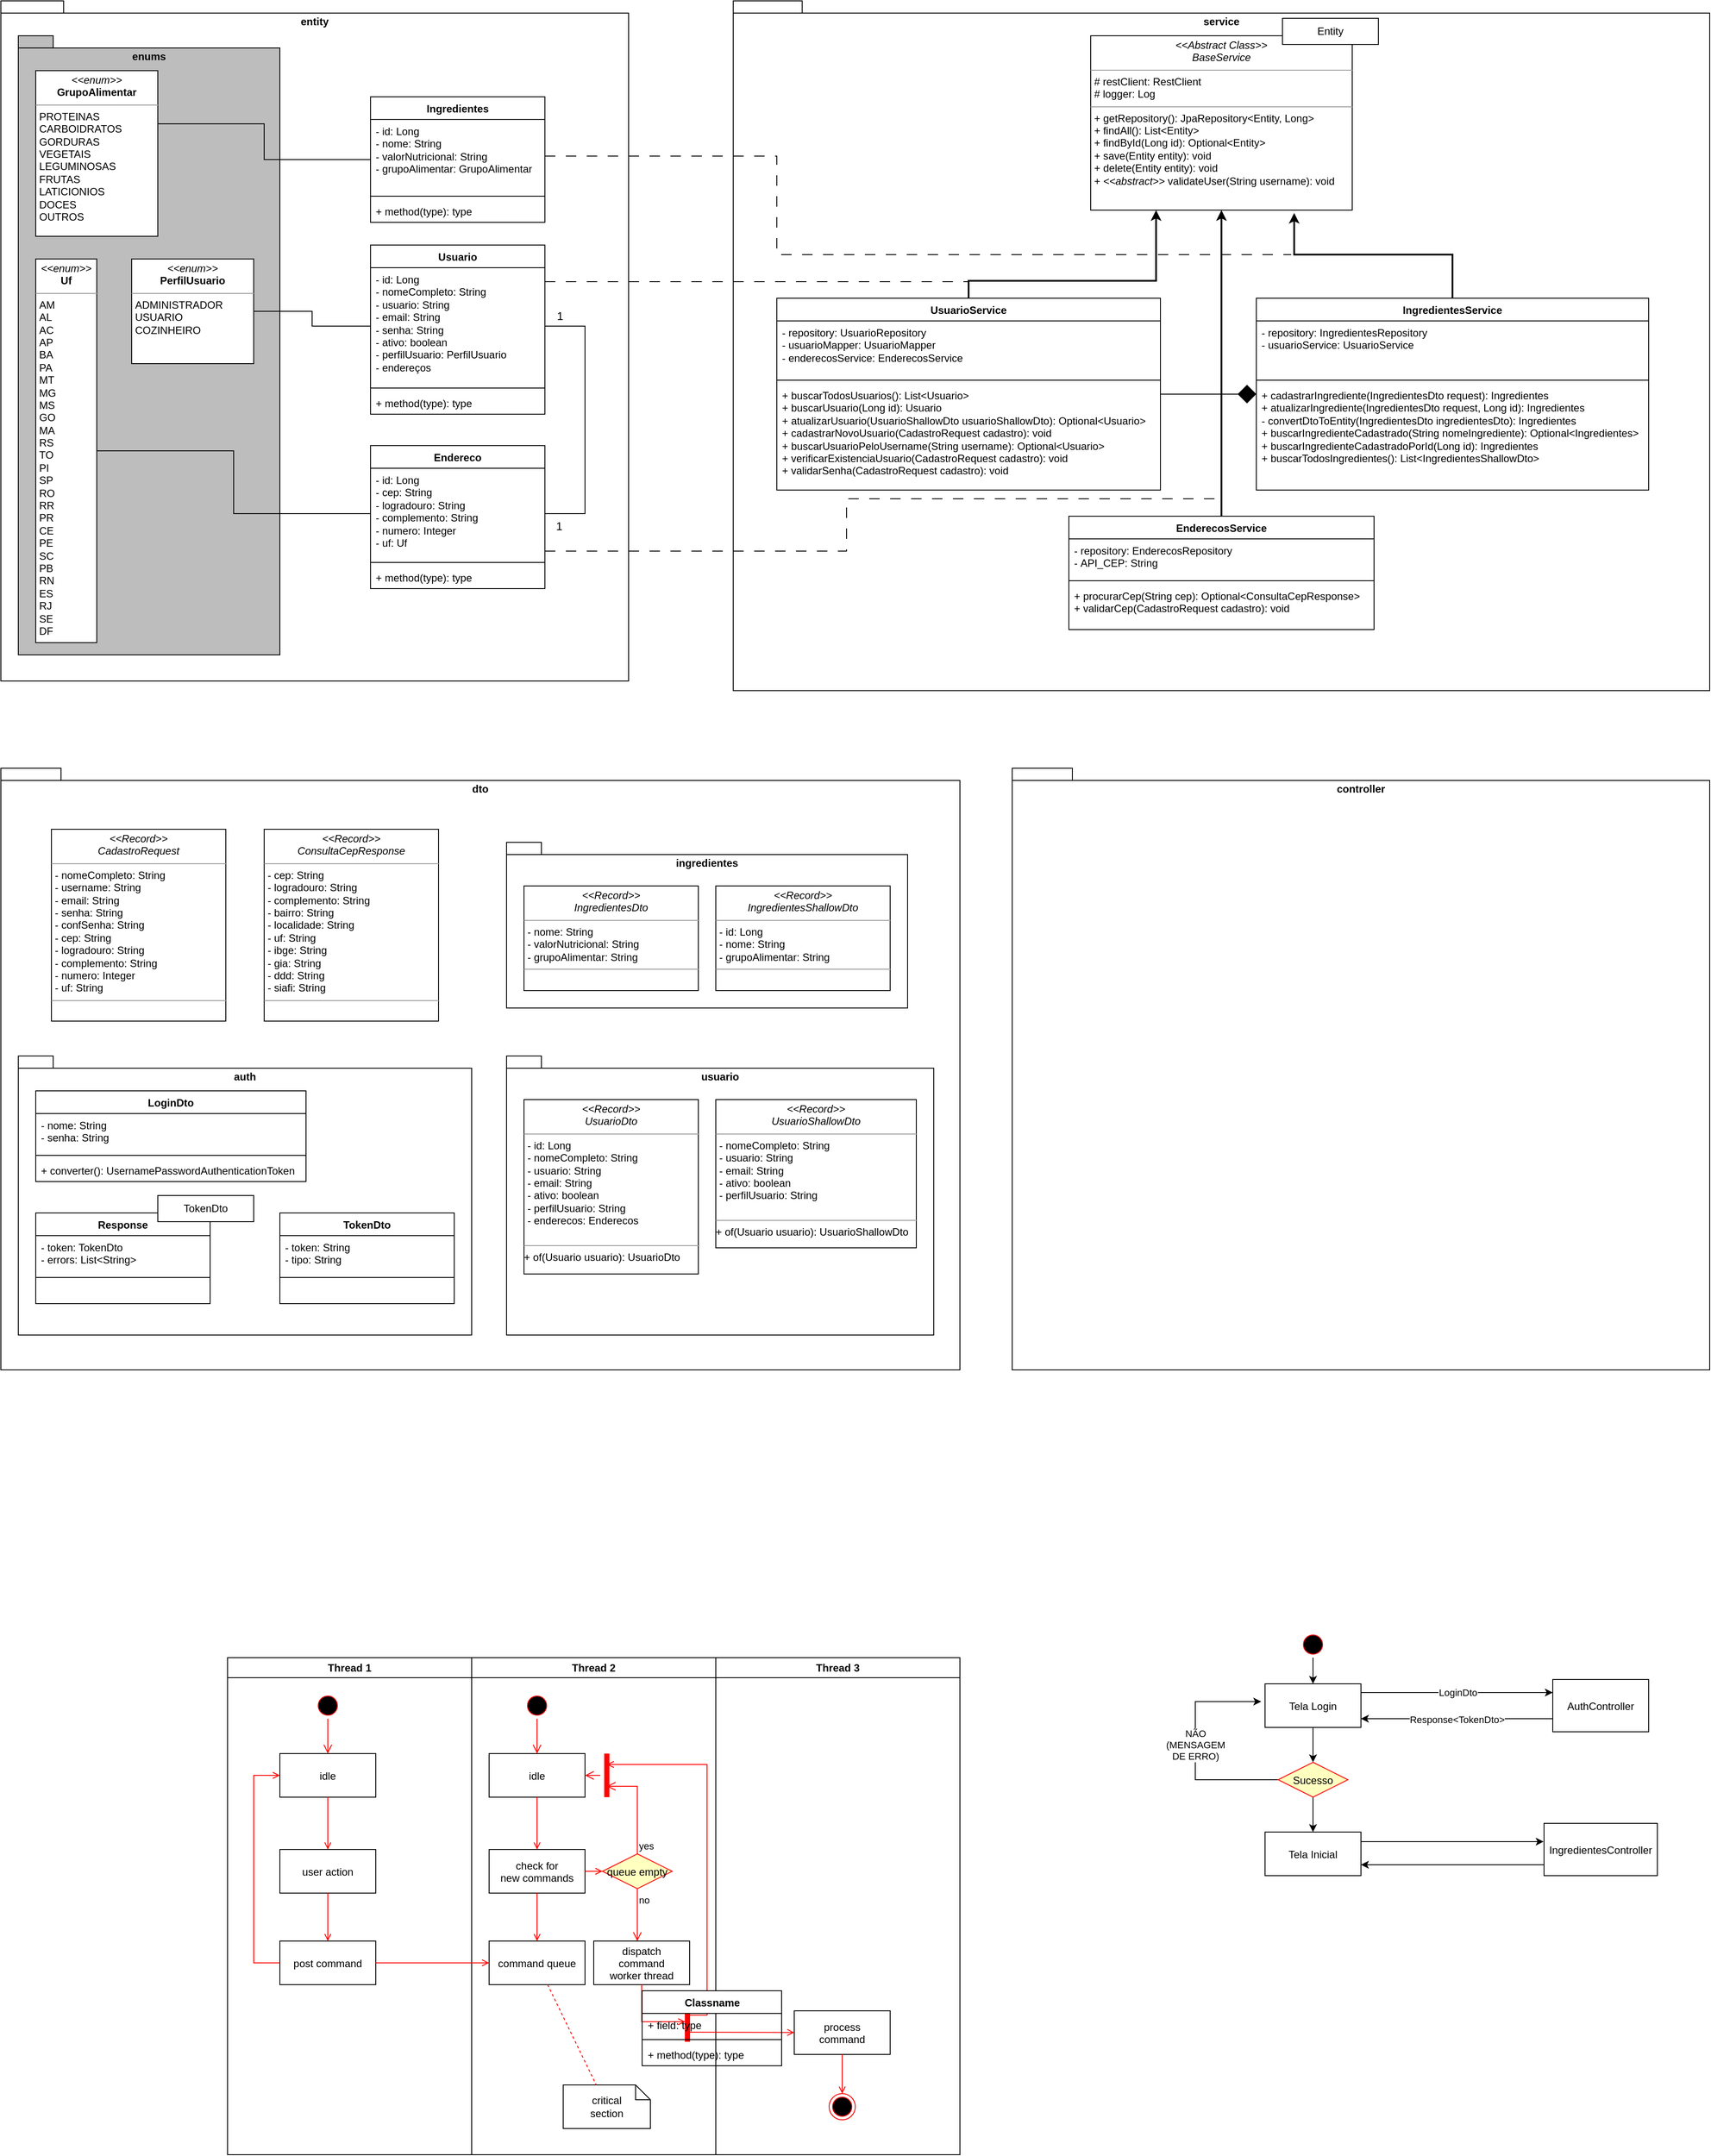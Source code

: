 <mxfile version="22.1.4" type="github">
  <diagram name="Page-1" id="e7e014a7-5840-1c2e-5031-d8a46d1fe8dd">
    <mxGraphModel dx="724" dy="368" grid="1" gridSize="10" guides="1" tooltips="1" connect="1" arrows="1" fold="1" page="1" pageScale="1" pageWidth="827" pageHeight="1169" background="none" math="0" shadow="0">
      <root>
        <mxCell id="0" />
        <mxCell id="1" parent="0" />
        <mxCell id="TmeQhPRX9ULFjZh1G77B-120" value="dto" style="shape=folder;fontStyle=1;spacingTop=10;tabWidth=40;tabHeight=14;tabPosition=left;align=center;whiteSpace=wrap;html=1;labelBackgroundColor=none;verticalAlign=top;fillColor=#FFFFFF;" parent="1" vertex="1">
          <mxGeometry x="50" y="1030" width="1100" height="690" as="geometry" />
        </mxCell>
        <mxCell id="dI9o_VCU6zCjMcfg1bPC-55" value="auth" style="shape=folder;fontStyle=1;spacingTop=10;tabWidth=40;tabHeight=14;tabPosition=left;align=center;whiteSpace=wrap;html=1;labelBackgroundColor=none;verticalAlign=top;fillColor=#FFFFFF;" vertex="1" parent="1">
          <mxGeometry x="70" y="1360" width="520" height="320" as="geometry" />
        </mxCell>
        <mxCell id="TmeQhPRX9ULFjZh1G77B-94" value="service" style="shape=folder;fontStyle=1;spacingTop=10;tabWidth=40;tabHeight=14;tabPosition=left;align=center;whiteSpace=wrap;html=1;labelBackgroundColor=none;verticalAlign=top;" parent="1" vertex="1">
          <mxGeometry x="890" y="150" width="1120" height="791" as="geometry" />
        </mxCell>
        <mxCell id="TmeQhPRX9ULFjZh1G77B-88" value="entity" style="shape=folder;fontStyle=1;spacingTop=10;tabWidth=40;tabHeight=14;tabPosition=left;align=center;whiteSpace=wrap;html=1;labelBackgroundColor=none;verticalAlign=top;fillColor=#FFFFFF;" parent="1" vertex="1">
          <mxGeometry x="50" y="150" width="720" height="780" as="geometry" />
        </mxCell>
        <mxCell id="TmeQhPRX9ULFjZh1G77B-86" value="enums" style="shape=folder;fontStyle=1;spacingTop=10;tabWidth=40;tabHeight=14;tabPosition=left;align=center;whiteSpace=wrap;html=1;labelBackgroundColor=none;verticalAlign=top;fillColor=#BDBDBD;" parent="1" vertex="1">
          <mxGeometry x="70" y="190" width="300" height="710" as="geometry" />
        </mxCell>
        <mxCell id="2" value="Thread 1" style="swimlane;whiteSpace=wrap" parent="1" vertex="1">
          <mxGeometry x="310" y="2050" width="280" height="570" as="geometry" />
        </mxCell>
        <mxCell id="5" value="" style="ellipse;shape=startState;fillColor=#000000;strokeColor=#ff0000;" parent="2" vertex="1">
          <mxGeometry x="100" y="40" width="30" height="30" as="geometry" />
        </mxCell>
        <mxCell id="6" value="" style="edgeStyle=elbowEdgeStyle;elbow=horizontal;verticalAlign=bottom;endArrow=open;endSize=8;strokeColor=#FF0000;endFill=1;rounded=0" parent="2" source="5" target="7" edge="1">
          <mxGeometry x="100" y="40" as="geometry">
            <mxPoint x="115" y="110" as="targetPoint" />
          </mxGeometry>
        </mxCell>
        <mxCell id="7" value="idle" style="" parent="2" vertex="1">
          <mxGeometry x="60" y="110" width="110" height="50" as="geometry" />
        </mxCell>
        <mxCell id="8" value="user action" style="" parent="2" vertex="1">
          <mxGeometry x="60" y="220" width="110" height="50" as="geometry" />
        </mxCell>
        <mxCell id="9" value="" style="endArrow=open;strokeColor=#FF0000;endFill=1;rounded=0" parent="2" source="7" target="8" edge="1">
          <mxGeometry relative="1" as="geometry" />
        </mxCell>
        <mxCell id="10" value="post command" style="" parent="2" vertex="1">
          <mxGeometry x="60" y="325" width="110" height="50" as="geometry" />
        </mxCell>
        <mxCell id="11" value="" style="endArrow=open;strokeColor=#FF0000;endFill=1;rounded=0" parent="2" source="8" target="10" edge="1">
          <mxGeometry relative="1" as="geometry" />
        </mxCell>
        <mxCell id="12" value="" style="edgeStyle=elbowEdgeStyle;elbow=horizontal;strokeColor=#FF0000;endArrow=open;endFill=1;rounded=0" parent="2" source="10" target="7" edge="1">
          <mxGeometry width="100" height="100" relative="1" as="geometry">
            <mxPoint x="160" y="290" as="sourcePoint" />
            <mxPoint x="260" y="190" as="targetPoint" />
            <Array as="points">
              <mxPoint x="30" y="250" />
            </Array>
          </mxGeometry>
        </mxCell>
        <mxCell id="3" value="Thread 2" style="swimlane;whiteSpace=wrap" parent="1" vertex="1">
          <mxGeometry x="590" y="2050" width="280" height="570" as="geometry" />
        </mxCell>
        <mxCell id="13" value="" style="ellipse;shape=startState;fillColor=#000000;strokeColor=#ff0000;" parent="3" vertex="1">
          <mxGeometry x="60" y="40" width="30" height="30" as="geometry" />
        </mxCell>
        <mxCell id="14" value="" style="edgeStyle=elbowEdgeStyle;elbow=horizontal;verticalAlign=bottom;endArrow=open;endSize=8;strokeColor=#FF0000;endFill=1;rounded=0" parent="3" source="13" target="15" edge="1">
          <mxGeometry x="40" y="20" as="geometry">
            <mxPoint x="55" y="90" as="targetPoint" />
          </mxGeometry>
        </mxCell>
        <mxCell id="15" value="idle" style="" parent="3" vertex="1">
          <mxGeometry x="20" y="110" width="110" height="50" as="geometry" />
        </mxCell>
        <mxCell id="16" value="check for &#xa;new commands" style="" parent="3" vertex="1">
          <mxGeometry x="20" y="220" width="110" height="50" as="geometry" />
        </mxCell>
        <mxCell id="17" value="" style="endArrow=open;strokeColor=#FF0000;endFill=1;rounded=0" parent="3" source="15" target="16" edge="1">
          <mxGeometry relative="1" as="geometry" />
        </mxCell>
        <mxCell id="18" value="command queue" style="" parent="3" vertex="1">
          <mxGeometry x="20" y="325" width="110" height="50" as="geometry" />
        </mxCell>
        <mxCell id="19" value="" style="endArrow=open;strokeColor=#FF0000;endFill=1;rounded=0" parent="3" source="16" target="18" edge="1">
          <mxGeometry relative="1" as="geometry" />
        </mxCell>
        <mxCell id="21" value="queue empty" style="rhombus;fillColor=#ffffc0;strokeColor=#ff0000;" parent="3" vertex="1">
          <mxGeometry x="150" y="225" width="80" height="40" as="geometry" />
        </mxCell>
        <mxCell id="22" value="yes" style="edgeStyle=elbowEdgeStyle;elbow=horizontal;align=left;verticalAlign=bottom;endArrow=open;endSize=8;strokeColor=#FF0000;exitX=0.5;exitY=0;endFill=1;rounded=0;entryX=0.75;entryY=0.5;entryPerimeter=0" parent="3" source="21" target="25" edge="1">
          <mxGeometry x="-1" relative="1" as="geometry">
            <mxPoint x="160" y="150" as="targetPoint" />
            <Array as="points">
              <mxPoint x="190" y="180" />
            </Array>
          </mxGeometry>
        </mxCell>
        <mxCell id="23" value="no" style="edgeStyle=elbowEdgeStyle;elbow=horizontal;align=left;verticalAlign=top;endArrow=open;endSize=8;strokeColor=#FF0000;endFill=1;rounded=0" parent="3" source="21" target="30" edge="1">
          <mxGeometry x="-1" relative="1" as="geometry">
            <mxPoint x="190" y="305" as="targetPoint" />
          </mxGeometry>
        </mxCell>
        <mxCell id="24" value="" style="endArrow=open;strokeColor=#FF0000;endFill=1;rounded=0" parent="3" source="16" target="21" edge="1">
          <mxGeometry relative="1" as="geometry" />
        </mxCell>
        <mxCell id="25" value="" style="shape=line;strokeWidth=6;strokeColor=#ff0000;rotation=90" parent="3" vertex="1">
          <mxGeometry x="130" y="127.5" width="50" height="15" as="geometry" />
        </mxCell>
        <mxCell id="26" value="" style="edgeStyle=elbowEdgeStyle;elbow=horizontal;verticalAlign=bottom;endArrow=open;endSize=8;strokeColor=#FF0000;endFill=1;rounded=0" parent="3" source="25" target="15" edge="1">
          <mxGeometry x="130" y="90" as="geometry">
            <mxPoint x="230" y="140" as="targetPoint" />
          </mxGeometry>
        </mxCell>
        <mxCell id="30" value="dispatch&#xa;command&#xa;worker thread" style="" parent="3" vertex="1">
          <mxGeometry x="140" y="325" width="110" height="50" as="geometry" />
        </mxCell>
        <mxCell id="31" value="critical&#xa;section" style="shape=note;whiteSpace=wrap;size=17" parent="3" vertex="1">
          <mxGeometry x="105" y="490" width="100" height="50" as="geometry" />
        </mxCell>
        <mxCell id="32" value="" style="endArrow=none;strokeColor=#FF0000;endFill=0;rounded=0;dashed=1" parent="3" source="18" target="31" edge="1">
          <mxGeometry relative="1" as="geometry" />
        </mxCell>
        <mxCell id="34" value="" style="whiteSpace=wrap;strokeColor=#FF0000;fillColor=#FF0000" parent="3" vertex="1">
          <mxGeometry x="245" y="395" width="5" height="45" as="geometry" />
        </mxCell>
        <mxCell id="41" value="" style="edgeStyle=elbowEdgeStyle;elbow=horizontal;entryX=0;entryY=0.5;strokeColor=#FF0000;endArrow=open;endFill=1;rounded=0" parent="3" source="30" target="34" edge="1">
          <mxGeometry width="100" height="100" relative="1" as="geometry">
            <mxPoint x="60" y="480" as="sourcePoint" />
            <mxPoint x="160" y="380" as="targetPoint" />
            <Array as="points">
              <mxPoint x="195" y="400" />
            </Array>
          </mxGeometry>
        </mxCell>
        <mxCell id="4" value="Thread 3" style="swimlane;whiteSpace=wrap" parent="1" vertex="1">
          <mxGeometry x="870" y="2050" width="280" height="570" as="geometry" />
        </mxCell>
        <mxCell id="33" value="process&#xa;command" style="" parent="4" vertex="1">
          <mxGeometry x="90" y="405" width="110" height="50" as="geometry" />
        </mxCell>
        <mxCell id="35" value="" style="edgeStyle=elbowEdgeStyle;elbow=horizontal;strokeColor=#FF0000;endArrow=open;endFill=1;rounded=0;entryX=0.25;entryY=0.5;entryPerimeter=0" parent="4" target="25" edge="1">
          <mxGeometry width="100" height="100" relative="1" as="geometry">
            <mxPoint x="-30" y="410" as="sourcePoint" />
            <mxPoint x="-120" y="120" as="targetPoint" />
            <Array as="points">
              <mxPoint x="-10" y="135" />
            </Array>
          </mxGeometry>
        </mxCell>
        <mxCell id="37" value="" style="edgeStyle=none;strokeColor=#FF0000;endArrow=open;endFill=1;rounded=0" parent="4" target="33" edge="1">
          <mxGeometry width="100" height="100" relative="1" as="geometry">
            <mxPoint x="-30" y="429.5" as="sourcePoint" />
            <mxPoint x="90" y="429.5" as="targetPoint" />
          </mxGeometry>
        </mxCell>
        <mxCell id="38" value="" style="ellipse;shape=endState;fillColor=#000000;strokeColor=#ff0000" parent="4" vertex="1">
          <mxGeometry x="130" y="500" width="30" height="30" as="geometry" />
        </mxCell>
        <mxCell id="39" value="" style="endArrow=open;strokeColor=#FF0000;endFill=1;rounded=0" parent="4" source="33" target="38" edge="1">
          <mxGeometry relative="1" as="geometry" />
        </mxCell>
        <mxCell id="20" value="" style="endArrow=open;strokeColor=#FF0000;endFill=1;rounded=0" parent="1" source="10" target="18" edge="1">
          <mxGeometry relative="1" as="geometry" />
        </mxCell>
        <mxCell id="Ww6VNt_8pFpvYCyrklKL-41" value="Classname" style="swimlane;fontStyle=1;align=center;verticalAlign=top;childLayout=stackLayout;horizontal=1;startSize=26;horizontalStack=0;resizeParent=1;resizeParentMax=0;resizeLast=0;collapsible=1;marginBottom=0;whiteSpace=wrap;html=1;" parent="1" vertex="1">
          <mxGeometry x="785.5" y="2432" width="160" height="86" as="geometry" />
        </mxCell>
        <mxCell id="Ww6VNt_8pFpvYCyrklKL-42" value="+ field: type" style="text;strokeColor=none;fillColor=none;align=left;verticalAlign=top;spacingLeft=4;spacingRight=4;overflow=hidden;rotatable=0;points=[[0,0.5],[1,0.5]];portConstraint=eastwest;whiteSpace=wrap;html=1;" parent="Ww6VNt_8pFpvYCyrklKL-41" vertex="1">
          <mxGeometry y="26" width="160" height="26" as="geometry" />
        </mxCell>
        <mxCell id="Ww6VNt_8pFpvYCyrklKL-43" value="" style="line;strokeWidth=1;fillColor=none;align=left;verticalAlign=middle;spacingTop=-1;spacingLeft=3;spacingRight=3;rotatable=0;labelPosition=right;points=[];portConstraint=eastwest;strokeColor=inherit;" parent="Ww6VNt_8pFpvYCyrklKL-41" vertex="1">
          <mxGeometry y="52" width="160" height="8" as="geometry" />
        </mxCell>
        <mxCell id="Ww6VNt_8pFpvYCyrklKL-44" value="+ method(type): type" style="text;strokeColor=none;fillColor=none;align=left;verticalAlign=top;spacingLeft=4;spacingRight=4;overflow=hidden;rotatable=0;points=[[0,0.5],[1,0.5]];portConstraint=eastwest;whiteSpace=wrap;html=1;" parent="Ww6VNt_8pFpvYCyrklKL-41" vertex="1">
          <mxGeometry y="60" width="160" height="26" as="geometry" />
        </mxCell>
        <mxCell id="Ww6VNt_8pFpvYCyrklKL-45" value="Usuario" style="swimlane;fontStyle=1;align=center;verticalAlign=top;childLayout=stackLayout;horizontal=1;startSize=26;horizontalStack=0;resizeParent=1;resizeParentMax=0;resizeLast=0;collapsible=1;marginBottom=0;whiteSpace=wrap;html=1;" parent="1" vertex="1">
          <mxGeometry x="474" y="430" width="200" height="194" as="geometry">
            <mxRectangle x="80" y="890" width="90" height="30" as="alternateBounds" />
          </mxGeometry>
        </mxCell>
        <mxCell id="Ww6VNt_8pFpvYCyrklKL-46" value="- id: Long&lt;br&gt;- nomeCompleto: String&lt;br&gt;- usuario: String&lt;br&gt;- email: String&lt;br&gt;- senha: String&lt;br&gt;- ativo: boolean&lt;br&gt;- perfilUsuario:&amp;nbsp;PerfilUsuario&lt;br&gt;- endereços" style="text;strokeColor=none;fillColor=none;align=left;verticalAlign=top;spacingLeft=4;spacingRight=4;overflow=hidden;rotatable=0;points=[[0,0.5],[1,0.5]];portConstraint=eastwest;whiteSpace=wrap;html=1;" parent="Ww6VNt_8pFpvYCyrklKL-45" vertex="1">
          <mxGeometry y="26" width="200" height="134" as="geometry" />
        </mxCell>
        <mxCell id="Ww6VNt_8pFpvYCyrklKL-47" value="" style="line;strokeWidth=1;fillColor=none;align=left;verticalAlign=middle;spacingTop=-1;spacingLeft=3;spacingRight=3;rotatable=0;labelPosition=right;points=[];portConstraint=eastwest;strokeColor=inherit;" parent="Ww6VNt_8pFpvYCyrklKL-45" vertex="1">
          <mxGeometry y="160" width="200" height="8" as="geometry" />
        </mxCell>
        <mxCell id="Ww6VNt_8pFpvYCyrklKL-48" value="+ method(type): type" style="text;strokeColor=none;fillColor=none;align=left;verticalAlign=top;spacingLeft=4;spacingRight=4;overflow=hidden;rotatable=0;points=[[0,0.5],[1,0.5]];portConstraint=eastwest;whiteSpace=wrap;html=1;" parent="Ww6VNt_8pFpvYCyrklKL-45" vertex="1">
          <mxGeometry y="168" width="200" height="26" as="geometry" />
        </mxCell>
        <mxCell id="TmeQhPRX9ULFjZh1G77B-68" style="edgeStyle=orthogonalEdgeStyle;rounded=0;orthogonalLoop=1;jettySize=auto;html=1;strokeColor=none;" parent="1" source="Ww6VNt_8pFpvYCyrklKL-46" target="TmeQhPRX9ULFjZh1G77B-55" edge="1">
          <mxGeometry relative="1" as="geometry" />
        </mxCell>
        <mxCell id="TmeQhPRX9ULFjZh1G77B-106" style="edgeStyle=orthogonalEdgeStyle;rounded=0;orthogonalLoop=1;jettySize=auto;html=1;endArrow=none;endFill=0;" parent="1" source="TmeQhPRX9ULFjZh1G77B-71" target="TmeQhPRX9ULFjZh1G77B-76" edge="1">
          <mxGeometry relative="1" as="geometry">
            <Array as="points">
              <mxPoint x="352" y="332" />
              <mxPoint x="352" y="291" />
            </Array>
          </mxGeometry>
        </mxCell>
        <mxCell id="TmeQhPRX9ULFjZh1G77B-71" value="Ingredientes" style="swimlane;fontStyle=1;align=center;verticalAlign=top;childLayout=stackLayout;horizontal=1;startSize=26;horizontalStack=0;resizeParent=1;resizeParentMax=0;resizeLast=0;collapsible=1;marginBottom=0;whiteSpace=wrap;html=1;" parent="1" vertex="1">
          <mxGeometry x="474" y="260" width="200" height="144" as="geometry">
            <mxRectangle x="80" y="890" width="90" height="30" as="alternateBounds" />
          </mxGeometry>
        </mxCell>
        <mxCell id="TmeQhPRX9ULFjZh1G77B-118" style="edgeStyle=orthogonalEdgeStyle;rounded=0;orthogonalLoop=1;jettySize=auto;html=1;exitX=1;exitY=0.5;exitDx=0;exitDy=0;endArrow=none;endFill=0;dashed=1;dashPattern=12 12;" parent="TmeQhPRX9ULFjZh1G77B-71" source="TmeQhPRX9ULFjZh1G77B-72" edge="1">
          <mxGeometry relative="1" as="geometry">
            <mxPoint x="1056" y="181" as="targetPoint" />
            <Array as="points">
              <mxPoint x="466" y="68" />
              <mxPoint x="466" y="181" />
            </Array>
          </mxGeometry>
        </mxCell>
        <mxCell id="TmeQhPRX9ULFjZh1G77B-72" value="- id: Long&lt;br&gt;- nome: String&lt;br&gt;- valorNutricional: String&lt;br&gt;- grupoAlimentar: GrupoAlimentar" style="text;strokeColor=none;fillColor=none;align=left;verticalAlign=top;spacingLeft=4;spacingRight=4;overflow=hidden;rotatable=0;points=[[0,0.5],[1,0.5]];portConstraint=eastwest;whiteSpace=wrap;html=1;" parent="TmeQhPRX9ULFjZh1G77B-71" vertex="1">
          <mxGeometry y="26" width="200" height="84" as="geometry" />
        </mxCell>
        <mxCell id="TmeQhPRX9ULFjZh1G77B-73" value="" style="line;strokeWidth=1;fillColor=none;align=left;verticalAlign=middle;spacingTop=-1;spacingLeft=3;spacingRight=3;rotatable=0;labelPosition=right;points=[];portConstraint=eastwest;strokeColor=inherit;" parent="TmeQhPRX9ULFjZh1G77B-71" vertex="1">
          <mxGeometry y="110" width="200" height="8" as="geometry" />
        </mxCell>
        <mxCell id="TmeQhPRX9ULFjZh1G77B-74" value="+ method(type): type" style="text;strokeColor=none;fillColor=none;align=left;verticalAlign=top;spacingLeft=4;spacingRight=4;overflow=hidden;rotatable=0;points=[[0,0.5],[1,0.5]];portConstraint=eastwest;whiteSpace=wrap;html=1;" parent="TmeQhPRX9ULFjZh1G77B-71" vertex="1">
          <mxGeometry y="118" width="200" height="26" as="geometry" />
        </mxCell>
        <mxCell id="TmeQhPRX9ULFjZh1G77B-76" value="&lt;p style=&quot;margin:0px;margin-top:4px;text-align:center;&quot;&gt;&lt;i&gt;&amp;lt;&amp;lt;enum&amp;gt;&amp;gt;&lt;/i&gt;&lt;br&gt;&lt;b&gt;GrupoAlimentar&lt;/b&gt;&lt;/p&gt;&lt;hr size=&quot;1&quot;&gt;&lt;p style=&quot;margin:0px;margin-left:4px;&quot;&gt;PROTEINAS&lt;/p&gt;&lt;p style=&quot;margin:0px;margin-left:4px;&quot;&gt;CARBOIDRATOS&lt;/p&gt;&lt;p style=&quot;margin:0px;margin-left:4px;&quot;&gt;GORDURAS&lt;/p&gt;&lt;p style=&quot;margin:0px;margin-left:4px;&quot;&gt;VEGETAIS&lt;/p&gt;&lt;p style=&quot;margin:0px;margin-left:4px;&quot;&gt;LEGUMINOSAS&lt;/p&gt;&lt;p style=&quot;margin:0px;margin-left:4px;&quot;&gt;FRUTAS&lt;/p&gt;&lt;p style=&quot;margin:0px;margin-left:4px;&quot;&gt;LATICIONIOS&lt;/p&gt;&lt;p style=&quot;margin:0px;margin-left:4px;&quot;&gt;DOCES&lt;/p&gt;&lt;p style=&quot;margin:0px;margin-left:4px;&quot;&gt;OUTROS&lt;/p&gt;" style="verticalAlign=top;align=left;overflow=fill;fontSize=12;fontFamily=Helvetica;html=1;whiteSpace=wrap;container=0;noLabel=0;portConstraintRotation=0;" parent="1" vertex="1">
          <mxGeometry x="90" y="230" width="140" height="190" as="geometry">
            <mxRectangle x="360" y="870" width="150" height="130" as="alternateBounds" />
          </mxGeometry>
        </mxCell>
        <mxCell id="TmeQhPRX9ULFjZh1G77B-77" value="Endereco" style="swimlane;fontStyle=1;align=center;verticalAlign=top;childLayout=stackLayout;horizontal=1;startSize=26;horizontalStack=0;resizeParent=1;resizeParentMax=0;resizeLast=0;collapsible=1;marginBottom=0;whiteSpace=wrap;html=1;" parent="1" vertex="1">
          <mxGeometry x="474" y="660" width="200" height="164" as="geometry">
            <mxRectangle x="80" y="890" width="90" height="30" as="alternateBounds" />
          </mxGeometry>
        </mxCell>
        <mxCell id="TmeQhPRX9ULFjZh1G77B-119" style="edgeStyle=orthogonalEdgeStyle;rounded=0;orthogonalLoop=1;jettySize=auto;html=1;endArrow=none;endFill=0;dashed=1;dashPattern=12 12;" parent="TmeQhPRX9ULFjZh1G77B-77" source="TmeQhPRX9ULFjZh1G77B-78" edge="1">
          <mxGeometry relative="1" as="geometry">
            <mxPoint x="976" y="41" as="targetPoint" />
            <Array as="points">
              <mxPoint x="546" y="121" />
              <mxPoint x="546" y="61" />
              <mxPoint x="976" y="61" />
            </Array>
          </mxGeometry>
        </mxCell>
        <mxCell id="TmeQhPRX9ULFjZh1G77B-78" value="- id: Long&lt;br&gt;- cep: String&lt;br&gt;- logradouro: String&lt;br&gt;- complemento: String&lt;br&gt;- numero: Integer&lt;br&gt;- uf: Uf" style="text;strokeColor=none;fillColor=none;align=left;verticalAlign=top;spacingLeft=4;spacingRight=4;overflow=hidden;rotatable=0;points=[[0,0.5],[1,0.5]];portConstraint=eastwest;whiteSpace=wrap;html=1;" parent="TmeQhPRX9ULFjZh1G77B-77" vertex="1">
          <mxGeometry y="26" width="200" height="104" as="geometry" />
        </mxCell>
        <mxCell id="TmeQhPRX9ULFjZh1G77B-79" value="" style="line;strokeWidth=1;fillColor=none;align=left;verticalAlign=middle;spacingTop=-1;spacingLeft=3;spacingRight=3;rotatable=0;labelPosition=right;points=[];portConstraint=eastwest;strokeColor=inherit;" parent="TmeQhPRX9ULFjZh1G77B-77" vertex="1">
          <mxGeometry y="130" width="200" height="8" as="geometry" />
        </mxCell>
        <mxCell id="TmeQhPRX9ULFjZh1G77B-80" value="+ method(type): type" style="text;strokeColor=none;fillColor=none;align=left;verticalAlign=top;spacingLeft=4;spacingRight=4;overflow=hidden;rotatable=0;points=[[0,0.5],[1,0.5]];portConstraint=eastwest;whiteSpace=wrap;html=1;" parent="TmeQhPRX9ULFjZh1G77B-77" vertex="1">
          <mxGeometry y="138" width="200" height="26" as="geometry" />
        </mxCell>
        <mxCell id="TmeQhPRX9ULFjZh1G77B-85" value="&lt;p style=&quot;margin:0px;margin-top:4px;text-align:center;&quot;&gt;&lt;i&gt;&amp;lt;&amp;lt;enum&amp;gt;&amp;gt;&lt;/i&gt;&lt;br&gt;&lt;b&gt;Uf&lt;/b&gt;&lt;/p&gt;&lt;hr size=&quot;1&quot;&gt;&lt;p style=&quot;margin:0px;margin-left:4px;&quot;&gt;AM&lt;/p&gt;&lt;p style=&quot;margin:0px;margin-left:4px;&quot;&gt;AL&lt;/p&gt;&lt;p style=&quot;margin:0px;margin-left:4px;&quot;&gt;AC&lt;/p&gt;&lt;p style=&quot;margin:0px;margin-left:4px;&quot;&gt;AP&lt;/p&gt;&lt;p style=&quot;margin:0px;margin-left:4px;&quot;&gt;BA&lt;/p&gt;&lt;p style=&quot;margin:0px;margin-left:4px;&quot;&gt;PA&lt;/p&gt;&lt;p style=&quot;margin:0px;margin-left:4px;&quot;&gt;MT&lt;/p&gt;&lt;p style=&quot;margin:0px;margin-left:4px;&quot;&gt;MG&lt;/p&gt;&lt;p style=&quot;margin:0px;margin-left:4px;&quot;&gt;MS&lt;/p&gt;&lt;p style=&quot;margin:0px;margin-left:4px;&quot;&gt;GO&lt;/p&gt;&lt;p style=&quot;margin:0px;margin-left:4px;&quot;&gt;MA&lt;/p&gt;&lt;p style=&quot;margin:0px;margin-left:4px;&quot;&gt;RS&lt;/p&gt;&lt;p style=&quot;margin:0px;margin-left:4px;&quot;&gt;TO&lt;/p&gt;&lt;p style=&quot;margin:0px;margin-left:4px;&quot;&gt;PI&lt;/p&gt;&lt;p style=&quot;margin:0px;margin-left:4px;&quot;&gt;SP&lt;/p&gt;&lt;p style=&quot;margin:0px;margin-left:4px;&quot;&gt;RO&lt;/p&gt;&lt;p style=&quot;margin:0px;margin-left:4px;&quot;&gt;RR&lt;/p&gt;&lt;p style=&quot;margin:0px;margin-left:4px;&quot;&gt;PR&lt;/p&gt;&lt;p style=&quot;margin:0px;margin-left:4px;&quot;&gt;CE&lt;/p&gt;&lt;p style=&quot;margin:0px;margin-left:4px;&quot;&gt;PE&lt;/p&gt;&lt;p style=&quot;margin:0px;margin-left:4px;&quot;&gt;SC&lt;/p&gt;&lt;p style=&quot;margin:0px;margin-left:4px;&quot;&gt;PB&lt;/p&gt;&lt;p style=&quot;margin:0px;margin-left:4px;&quot;&gt;RN&lt;/p&gt;&lt;p style=&quot;margin:0px;margin-left:4px;&quot;&gt;ES&lt;/p&gt;&lt;p style=&quot;margin:0px;margin-left:4px;&quot;&gt;RJ&lt;/p&gt;&lt;p style=&quot;margin:0px;margin-left:4px;&quot;&gt;SE&lt;/p&gt;&lt;p style=&quot;margin:0px;margin-left:4px;&quot;&gt;DF&lt;/p&gt;" style="verticalAlign=top;align=left;overflow=fill;fontSize=12;fontFamily=Helvetica;html=1;whiteSpace=wrap;container=0;noLabel=0;portConstraintRotation=0;" parent="1" vertex="1">
          <mxGeometry x="90" y="446" width="70" height="440" as="geometry">
            <mxRectangle x="360" y="870" width="150" height="130" as="alternateBounds" />
          </mxGeometry>
        </mxCell>
        <mxCell id="TmeQhPRX9ULFjZh1G77B-55" value="&lt;p style=&quot;margin:0px;margin-top:4px;text-align:center;&quot;&gt;&lt;i&gt;&amp;lt;&amp;lt;enum&amp;gt;&amp;gt;&lt;/i&gt;&lt;br&gt;&lt;b&gt;PerfilUsuario&lt;/b&gt;&lt;/p&gt;&lt;hr size=&quot;1&quot;&gt;&lt;p style=&quot;margin:0px;margin-left:4px;&quot;&gt;ADMINISTRADOR&lt;/p&gt;&lt;p style=&quot;margin:0px;margin-left:4px;&quot;&gt;USUARIO&lt;/p&gt;&lt;p style=&quot;margin:0px;margin-left:4px;&quot;&gt;COZINHEIRO&lt;/p&gt;&lt;p style=&quot;margin:0px;margin-left:4px;&quot;&gt;&lt;br&gt;&lt;/p&gt;&lt;p style=&quot;margin:0px;margin-left:4px;&quot;&gt;&lt;br&gt;&lt;/p&gt;" style="verticalAlign=top;align=left;overflow=fill;fontSize=12;fontFamily=Helvetica;html=1;whiteSpace=wrap;container=0;noLabel=0;portConstraintRotation=0;" parent="1" vertex="1">
          <mxGeometry x="200" y="446" width="140" height="120" as="geometry">
            <mxRectangle x="360" y="870" width="150" height="130" as="alternateBounds" />
          </mxGeometry>
        </mxCell>
        <mxCell id="TmeQhPRX9ULFjZh1G77B-91" style="edgeStyle=orthogonalEdgeStyle;rounded=0;orthogonalLoop=1;jettySize=auto;html=1;entryX=1;entryY=0.5;entryDx=0;entryDy=0;endArrow=none;endFill=0;" parent="1" source="Ww6VNt_8pFpvYCyrklKL-46" target="TmeQhPRX9ULFjZh1G77B-78" edge="1">
          <mxGeometry relative="1" as="geometry">
            <Array as="points">
              <mxPoint x="720" y="523" />
              <mxPoint x="720" y="738" />
            </Array>
          </mxGeometry>
        </mxCell>
        <mxCell id="TmeQhPRX9ULFjZh1G77B-92" value="1" style="edgeLabel;html=1;align=center;verticalAlign=middle;resizable=0;points=[];fontSize=13;" parent="TmeQhPRX9ULFjZh1G77B-91" vertex="1" connectable="0">
          <mxGeometry x="-0.809" y="-1" relative="1" as="geometry">
            <mxPoint x="-13" y="-13" as="offset" />
          </mxGeometry>
        </mxCell>
        <mxCell id="TmeQhPRX9ULFjZh1G77B-93" value="1" style="edgeLabel;html=1;align=center;verticalAlign=middle;resizable=0;points=[];fontSize=13;" parent="TmeQhPRX9ULFjZh1G77B-91" vertex="1" connectable="0">
          <mxGeometry x="0.612" relative="1" as="geometry">
            <mxPoint x="-30" y="27" as="offset" />
          </mxGeometry>
        </mxCell>
        <mxCell id="TmeQhPRX9ULFjZh1G77B-100" style="edgeStyle=orthogonalEdgeStyle;rounded=0;orthogonalLoop=1;jettySize=auto;html=1;entryX=0.25;entryY=1;entryDx=0;entryDy=0;strokeWidth=2;strokeColor=default;" parent="1" source="TmeQhPRX9ULFjZh1G77B-95" target="TmeQhPRX9ULFjZh1G77B-99" edge="1">
          <mxGeometry relative="1" as="geometry">
            <Array as="points">
              <mxPoint x="1160" y="471" />
              <mxPoint x="1375" y="471" />
            </Array>
          </mxGeometry>
        </mxCell>
        <mxCell id="TmeQhPRX9ULFjZh1G77B-95" value="UsuarioService" style="swimlane;fontStyle=1;align=center;verticalAlign=top;childLayout=stackLayout;horizontal=1;startSize=26;horizontalStack=0;resizeParent=1;resizeParentMax=0;resizeLast=0;collapsible=1;marginBottom=0;whiteSpace=wrap;html=1;" parent="1" vertex="1">
          <mxGeometry x="940" y="491" width="440" height="220" as="geometry" />
        </mxCell>
        <mxCell id="TmeQhPRX9ULFjZh1G77B-96" value="- repository:&amp;nbsp;UsuarioRepository&lt;br&gt;-&amp;nbsp;usuarioMapper: UsuarioMapper&lt;br&gt;-&amp;nbsp;enderecosService: EnderecosService" style="text;strokeColor=none;fillColor=none;align=left;verticalAlign=top;spacingLeft=4;spacingRight=4;overflow=hidden;rotatable=0;points=[[0,0.5],[1,0.5]];portConstraint=eastwest;whiteSpace=wrap;html=1;" parent="TmeQhPRX9ULFjZh1G77B-95" vertex="1">
          <mxGeometry y="26" width="440" height="64" as="geometry" />
        </mxCell>
        <mxCell id="TmeQhPRX9ULFjZh1G77B-97" value="" style="line;strokeWidth=1;fillColor=none;align=left;verticalAlign=middle;spacingTop=-1;spacingLeft=3;spacingRight=3;rotatable=0;labelPosition=right;points=[];portConstraint=eastwest;strokeColor=inherit;" parent="TmeQhPRX9ULFjZh1G77B-95" vertex="1">
          <mxGeometry y="90" width="440" height="8" as="geometry" />
        </mxCell>
        <mxCell id="TmeQhPRX9ULFjZh1G77B-98" value="+&amp;nbsp;buscarTodosUsuarios(): List&amp;lt;Usuario&amp;gt;&lt;br&gt;+&amp;nbsp;buscarUsuario(Long id): Usuario&lt;br&gt;+&amp;nbsp;atualizarUsuario(UsuarioShallowDto usuarioShallowDto): Optional&amp;lt;Usuario&amp;gt;&lt;br&gt;+&amp;nbsp;cadastrarNovoUsuario(CadastroRequest cadastro): void&lt;br&gt;+&amp;nbsp;buscarUsuarioPeloUsername(String username): Optional&amp;lt;Usuario&amp;gt;&lt;br&gt;+&amp;nbsp;verificarExistenciaUsuario(CadastroRequest cadastro): void&lt;br&gt;+&amp;nbsp;validarSenha(CadastroRequest cadastro): void&lt;br&gt;" style="text;strokeColor=none;fillColor=none;align=left;verticalAlign=top;spacingLeft=4;spacingRight=4;overflow=hidden;rotatable=0;points=[[0,0.5],[1,0.5]];portConstraint=eastwest;whiteSpace=wrap;html=1;" parent="TmeQhPRX9ULFjZh1G77B-95" vertex="1">
          <mxGeometry y="98" width="440" height="122" as="geometry" />
        </mxCell>
        <mxCell id="TmeQhPRX9ULFjZh1G77B-99" value="&lt;p style=&quot;margin:0px;margin-top:4px;text-align:center;&quot;&gt;&lt;i&gt;&amp;lt;&amp;lt;Abstract Class&amp;gt;&amp;gt;&lt;/i&gt;&lt;br&gt;&lt;i&gt;BaseService&lt;/i&gt;&lt;/p&gt;&lt;hr size=&quot;1&quot;&gt;&lt;p style=&quot;margin:0px;margin-left:4px;&quot;&gt;# restClient: RestClient&lt;br&gt;# logger: Log&lt;/p&gt;&lt;hr size=&quot;1&quot;&gt;&lt;p style=&quot;margin:0px;margin-left:4px;&quot;&gt;+&amp;nbsp;getRepository()&lt;span style=&quot;background-color: initial;&quot;&gt;:&amp;nbsp;&lt;/span&gt;JpaRepository&amp;lt;Entity, Long&amp;gt;&lt;/p&gt;&lt;p style=&quot;margin:0px;margin-left:4px;&quot;&gt;+ findAll(): List&amp;lt;Entity&amp;gt;&lt;/p&gt;&lt;p style=&quot;margin:0px;margin-left:4px;&quot;&gt;+&amp;nbsp;findById(Long id):&amp;nbsp;Optional&amp;lt;Entity&amp;gt;&lt;/p&gt;&lt;p style=&quot;margin:0px;margin-left:4px;&quot;&gt;+&amp;nbsp;save(Entity entity): void&lt;/p&gt;&lt;p style=&quot;margin:0px;margin-left:4px;&quot;&gt;+&amp;nbsp;delete(Entity entity): void&lt;/p&gt;&lt;p style=&quot;margin:0px;margin-left:4px;&quot;&gt;+ &lt;i&gt;&amp;lt;&amp;lt;abstract&amp;gt;&amp;gt;&lt;/i&gt; validateUser(String username): void&lt;/p&gt;" style="verticalAlign=top;align=left;overflow=fill;fontSize=12;fontFamily=Helvetica;html=1;whiteSpace=wrap;" parent="1" vertex="1">
          <mxGeometry x="1300" y="190" width="300" height="200" as="geometry" />
        </mxCell>
        <mxCell id="TmeQhPRX9ULFjZh1G77B-101" value="IngredientesService" style="swimlane;fontStyle=1;align=center;verticalAlign=top;childLayout=stackLayout;horizontal=1;startSize=26;horizontalStack=0;resizeParent=1;resizeParentMax=0;resizeLast=0;collapsible=1;marginBottom=0;whiteSpace=wrap;html=1;" parent="1" vertex="1">
          <mxGeometry x="1490" y="491" width="450" height="220" as="geometry" />
        </mxCell>
        <mxCell id="TmeQhPRX9ULFjZh1G77B-102" value="- repository:&amp;nbsp;IngredientesRepository&lt;br&gt;-&amp;nbsp;usuarioService: UsuarioService" style="text;strokeColor=none;fillColor=none;align=left;verticalAlign=top;spacingLeft=4;spacingRight=4;overflow=hidden;rotatable=0;points=[[0,0.5],[1,0.5]];portConstraint=eastwest;whiteSpace=wrap;html=1;" parent="TmeQhPRX9ULFjZh1G77B-101" vertex="1">
          <mxGeometry y="26" width="450" height="64" as="geometry" />
        </mxCell>
        <mxCell id="TmeQhPRX9ULFjZh1G77B-103" value="" style="line;strokeWidth=1;fillColor=none;align=left;verticalAlign=middle;spacingTop=-1;spacingLeft=3;spacingRight=3;rotatable=0;labelPosition=right;points=[];portConstraint=eastwest;strokeColor=inherit;" parent="TmeQhPRX9ULFjZh1G77B-101" vertex="1">
          <mxGeometry y="90" width="450" height="8" as="geometry" />
        </mxCell>
        <mxCell id="TmeQhPRX9ULFjZh1G77B-104" value="+ cadastrarIngrediente(IngredientesDto request): Ingredientes&lt;br&gt;+&amp;nbsp;atualizarIngrediente(IngredientesDto request, Long id): Ingredientes&lt;br&gt;- convertDtoToEntity(IngredientesDto ingredientesDto): Ingredientes&lt;br&gt;+&amp;nbsp;buscarIngredienteCadastrado(String nomeIngrediente): Optional&amp;lt;Ingredientes&amp;gt;&lt;br&gt;+&amp;nbsp;buscarIngredienteCadastradoPorId(Long id): Ingredientes&lt;br&gt;+&amp;nbsp;buscarTodosIngredientes():&amp;nbsp;List&amp;lt;IngredientesShallowDto&amp;gt;" style="text;strokeColor=none;fillColor=none;align=left;verticalAlign=top;spacingLeft=4;spacingRight=4;overflow=hidden;rotatable=0;points=[[0,0.5],[1,0.5]];portConstraint=eastwest;whiteSpace=wrap;html=1;" parent="TmeQhPRX9ULFjZh1G77B-101" vertex="1">
          <mxGeometry y="98" width="450" height="122" as="geometry" />
        </mxCell>
        <mxCell id="TmeQhPRX9ULFjZh1G77B-105" style="edgeStyle=orthogonalEdgeStyle;rounded=0;orthogonalLoop=1;jettySize=auto;html=1;endArrow=none;endFill=0;dashed=1;dashPattern=12 12;" parent="1" source="Ww6VNt_8pFpvYCyrklKL-45" edge="1">
          <mxGeometry relative="1" as="geometry">
            <mxPoint x="1160" y="472" as="targetPoint" />
            <Array as="points">
              <mxPoint x="602" y="471" />
              <mxPoint x="840" y="472" />
            </Array>
          </mxGeometry>
        </mxCell>
        <mxCell id="TmeQhPRX9ULFjZh1G77B-107" style="edgeStyle=orthogonalEdgeStyle;rounded=0;orthogonalLoop=1;jettySize=auto;html=1;entryX=1;entryY=0.5;entryDx=0;entryDy=0;endArrow=none;endFill=0;" parent="1" source="Ww6VNt_8pFpvYCyrklKL-46" target="TmeQhPRX9ULFjZh1G77B-55" edge="1">
          <mxGeometry relative="1" as="geometry" />
        </mxCell>
        <mxCell id="TmeQhPRX9ULFjZh1G77B-108" style="edgeStyle=orthogonalEdgeStyle;rounded=0;orthogonalLoop=1;jettySize=auto;html=1;entryX=1;entryY=0.5;entryDx=0;entryDy=0;endArrow=none;endFill=0;" parent="1" source="TmeQhPRX9ULFjZh1G77B-78" target="TmeQhPRX9ULFjZh1G77B-85" edge="1">
          <mxGeometry relative="1" as="geometry" />
        </mxCell>
        <mxCell id="TmeQhPRX9ULFjZh1G77B-110" style="edgeStyle=orthogonalEdgeStyle;rounded=0;orthogonalLoop=1;jettySize=auto;html=1;entryX=1;entryY=0.098;entryDx=0;entryDy=0;entryPerimeter=0;endArrow=none;endFill=0;startArrow=diamond;startFill=1;startSize=19;" parent="1" source="TmeQhPRX9ULFjZh1G77B-101" target="TmeQhPRX9ULFjZh1G77B-98" edge="1">
          <mxGeometry relative="1" as="geometry" />
        </mxCell>
        <mxCell id="TmeQhPRX9ULFjZh1G77B-111" style="edgeStyle=orthogonalEdgeStyle;rounded=0;orthogonalLoop=1;jettySize=auto;html=1;entryX=0.778;entryY=1.016;entryDx=0;entryDy=0;entryPerimeter=0;strokeWidth=2;" parent="1" source="TmeQhPRX9ULFjZh1G77B-101" target="TmeQhPRX9ULFjZh1G77B-99" edge="1">
          <mxGeometry relative="1" as="geometry">
            <Array as="points">
              <mxPoint x="1715" y="441" />
              <mxPoint x="1533" y="441" />
            </Array>
          </mxGeometry>
        </mxCell>
        <mxCell id="TmeQhPRX9ULFjZh1G77B-117" style="edgeStyle=orthogonalEdgeStyle;rounded=0;orthogonalLoop=1;jettySize=auto;html=1;entryX=0.5;entryY=1;entryDx=0;entryDy=0;strokeWidth=2;" parent="1" source="TmeQhPRX9ULFjZh1G77B-113" target="TmeQhPRX9ULFjZh1G77B-99" edge="1">
          <mxGeometry relative="1" as="geometry" />
        </mxCell>
        <mxCell id="TmeQhPRX9ULFjZh1G77B-113" value="EnderecosService" style="swimlane;fontStyle=1;align=center;verticalAlign=top;childLayout=stackLayout;horizontal=1;startSize=26;horizontalStack=0;resizeParent=1;resizeParentMax=0;resizeLast=0;collapsible=1;marginBottom=0;whiteSpace=wrap;html=1;" parent="1" vertex="1">
          <mxGeometry x="1275" y="741" width="350" height="130" as="geometry" />
        </mxCell>
        <mxCell id="TmeQhPRX9ULFjZh1G77B-114" value="- repository:&amp;nbsp;EnderecosRepository&lt;br&gt;-&amp;nbsp;API_CEP: String" style="text;strokeColor=none;fillColor=none;align=left;verticalAlign=top;spacingLeft=4;spacingRight=4;overflow=hidden;rotatable=0;points=[[0,0.5],[1,0.5]];portConstraint=eastwest;whiteSpace=wrap;html=1;" parent="TmeQhPRX9ULFjZh1G77B-113" vertex="1">
          <mxGeometry y="26" width="350" height="44" as="geometry" />
        </mxCell>
        <mxCell id="TmeQhPRX9ULFjZh1G77B-115" value="" style="line;strokeWidth=1;fillColor=none;align=left;verticalAlign=middle;spacingTop=-1;spacingLeft=3;spacingRight=3;rotatable=0;labelPosition=right;points=[];portConstraint=eastwest;strokeColor=inherit;" parent="TmeQhPRX9ULFjZh1G77B-113" vertex="1">
          <mxGeometry y="70" width="350" height="8" as="geometry" />
        </mxCell>
        <mxCell id="TmeQhPRX9ULFjZh1G77B-116" value="+ procurarCep(String cep): Optional&amp;lt;ConsultaCepResponse&amp;gt;&lt;br&gt;+&amp;nbsp;validarCep(CadastroRequest cadastro): void" style="text;strokeColor=none;fillColor=none;align=left;verticalAlign=top;spacingLeft=4;spacingRight=4;overflow=hidden;rotatable=0;points=[[0,0.5],[1,0.5]];portConstraint=eastwest;whiteSpace=wrap;html=1;" parent="TmeQhPRX9ULFjZh1G77B-113" vertex="1">
          <mxGeometry y="78" width="350" height="52" as="geometry" />
        </mxCell>
        <mxCell id="TmeQhPRX9ULFjZh1G77B-121" value="TokenDto" style="swimlane;fontStyle=1;align=center;verticalAlign=top;childLayout=stackLayout;horizontal=1;startSize=26;horizontalStack=0;resizeParent=1;resizeParentMax=0;resizeLast=0;collapsible=1;marginBottom=0;whiteSpace=wrap;html=1;" parent="1" vertex="1">
          <mxGeometry x="370" y="1540" width="200" height="104" as="geometry">
            <mxRectangle x="80" y="890" width="90" height="30" as="alternateBounds" />
          </mxGeometry>
        </mxCell>
        <mxCell id="TmeQhPRX9ULFjZh1G77B-123" value="- token: String&lt;br&gt;- tipo: String" style="text;strokeColor=none;fillColor=none;align=left;verticalAlign=top;spacingLeft=4;spacingRight=4;overflow=hidden;rotatable=0;points=[[0,0.5],[1,0.5]];portConstraint=eastwest;whiteSpace=wrap;html=1;" parent="TmeQhPRX9ULFjZh1G77B-121" vertex="1">
          <mxGeometry y="26" width="200" height="44" as="geometry" />
        </mxCell>
        <mxCell id="TmeQhPRX9ULFjZh1G77B-124" value="" style="line;strokeWidth=1;fillColor=none;align=left;verticalAlign=middle;spacingTop=-1;spacingLeft=3;spacingRight=3;rotatable=0;labelPosition=right;points=[];portConstraint=eastwest;strokeColor=inherit;" parent="TmeQhPRX9ULFjZh1G77B-121" vertex="1">
          <mxGeometry y="70" width="200" height="8" as="geometry" />
        </mxCell>
        <mxCell id="TmeQhPRX9ULFjZh1G77B-125" value="&amp;nbsp;" style="text;strokeColor=none;fillColor=none;align=left;verticalAlign=top;spacingLeft=4;spacingRight=4;overflow=hidden;rotatable=0;points=[[0,0.5],[1,0.5]];portConstraint=eastwest;whiteSpace=wrap;html=1;" parent="TmeQhPRX9ULFjZh1G77B-121" vertex="1">
          <mxGeometry y="78" width="200" height="26" as="geometry" />
        </mxCell>
        <mxCell id="dI9o_VCU6zCjMcfg1bPC-46" value="Response" style="swimlane;fontStyle=1;align=center;verticalAlign=top;childLayout=stackLayout;horizontal=1;startSize=26;horizontalStack=0;resizeParent=1;resizeParentMax=0;resizeLast=0;collapsible=1;marginBottom=0;whiteSpace=wrap;html=1;" vertex="1" parent="1">
          <mxGeometry x="90" y="1540" width="200" height="104" as="geometry">
            <mxRectangle x="80" y="890" width="90" height="30" as="alternateBounds" />
          </mxGeometry>
        </mxCell>
        <mxCell id="dI9o_VCU6zCjMcfg1bPC-47" value="- token: TokenDto&lt;br&gt;- errors: List&amp;lt;String&amp;gt;" style="text;strokeColor=none;fillColor=none;align=left;verticalAlign=top;spacingLeft=4;spacingRight=4;overflow=hidden;rotatable=0;points=[[0,0.5],[1,0.5]];portConstraint=eastwest;whiteSpace=wrap;html=1;" vertex="1" parent="dI9o_VCU6zCjMcfg1bPC-46">
          <mxGeometry y="26" width="200" height="44" as="geometry" />
        </mxCell>
        <mxCell id="dI9o_VCU6zCjMcfg1bPC-48" value="" style="line;strokeWidth=1;fillColor=none;align=left;verticalAlign=middle;spacingTop=-1;spacingLeft=3;spacingRight=3;rotatable=0;labelPosition=right;points=[];portConstraint=eastwest;strokeColor=inherit;" vertex="1" parent="dI9o_VCU6zCjMcfg1bPC-46">
          <mxGeometry y="70" width="200" height="8" as="geometry" />
        </mxCell>
        <mxCell id="dI9o_VCU6zCjMcfg1bPC-49" value="&amp;nbsp;" style="text;strokeColor=none;fillColor=none;align=left;verticalAlign=top;spacingLeft=4;spacingRight=4;overflow=hidden;rotatable=0;points=[[0,0.5],[1,0.5]];portConstraint=eastwest;whiteSpace=wrap;html=1;" vertex="1" parent="dI9o_VCU6zCjMcfg1bPC-46">
          <mxGeometry y="78" width="200" height="26" as="geometry" />
        </mxCell>
        <mxCell id="dI9o_VCU6zCjMcfg1bPC-50" value="TokenDto" style="html=1;whiteSpace=wrap;" vertex="1" parent="1">
          <mxGeometry x="230" y="1520" width="110" height="30" as="geometry" />
        </mxCell>
        <mxCell id="dI9o_VCU6zCjMcfg1bPC-51" value="LoginDto" style="swimlane;fontStyle=1;align=center;verticalAlign=top;childLayout=stackLayout;horizontal=1;startSize=26;horizontalStack=0;resizeParent=1;resizeParentMax=0;resizeLast=0;collapsible=1;marginBottom=0;whiteSpace=wrap;html=1;" vertex="1" parent="1">
          <mxGeometry x="90" y="1400" width="310" height="104" as="geometry">
            <mxRectangle x="80" y="890" width="90" height="30" as="alternateBounds" />
          </mxGeometry>
        </mxCell>
        <mxCell id="dI9o_VCU6zCjMcfg1bPC-52" value="- nome: String&lt;br&gt;- senha: String" style="text;strokeColor=none;fillColor=none;align=left;verticalAlign=top;spacingLeft=4;spacingRight=4;overflow=hidden;rotatable=0;points=[[0,0.5],[1,0.5]];portConstraint=eastwest;whiteSpace=wrap;html=1;" vertex="1" parent="dI9o_VCU6zCjMcfg1bPC-51">
          <mxGeometry y="26" width="310" height="44" as="geometry" />
        </mxCell>
        <mxCell id="dI9o_VCU6zCjMcfg1bPC-53" value="" style="line;strokeWidth=1;fillColor=none;align=left;verticalAlign=middle;spacingTop=-1;spacingLeft=3;spacingRight=3;rotatable=0;labelPosition=right;points=[];portConstraint=eastwest;strokeColor=inherit;" vertex="1" parent="dI9o_VCU6zCjMcfg1bPC-51">
          <mxGeometry y="70" width="310" height="8" as="geometry" />
        </mxCell>
        <mxCell id="dI9o_VCU6zCjMcfg1bPC-54" value="+&amp;nbsp;converter():&amp;nbsp;UsernamePasswordAuthenticationToken" style="text;strokeColor=none;fillColor=none;align=left;verticalAlign=top;spacingLeft=4;spacingRight=4;overflow=hidden;rotatable=0;points=[[0,0.5],[1,0.5]];portConstraint=eastwest;whiteSpace=wrap;html=1;" vertex="1" parent="dI9o_VCU6zCjMcfg1bPC-51">
          <mxGeometry y="78" width="310" height="26" as="geometry" />
        </mxCell>
        <mxCell id="dI9o_VCU6zCjMcfg1bPC-60" value="&lt;p style=&quot;margin:0px;margin-top:4px;text-align:center;&quot;&gt;&lt;i&gt;&amp;lt;&amp;lt;Record&amp;gt;&amp;gt;&lt;/i&gt;&lt;br&gt;&lt;i&gt;CadastroRequest&lt;/i&gt;&lt;br&gt;&lt;/p&gt;&lt;hr size=&quot;1&quot;&gt;&lt;p style=&quot;margin:0px;margin-left:4px;&quot;&gt;- nomeCompleto&lt;span style=&quot;background-color: initial;&quot;&gt;: String&lt;/span&gt;&lt;/p&gt;&lt;p style=&quot;margin:0px;margin-left:4px;&quot;&gt;- username: String&lt;/p&gt;&lt;p style=&quot;margin:0px;margin-left:4px;&quot;&gt;- email: String&lt;/p&gt;&lt;p style=&quot;margin:0px;margin-left:4px;&quot;&gt;- senha: String&lt;/p&gt;&lt;p style=&quot;margin:0px;margin-left:4px;&quot;&gt;- confSenha: String&lt;/p&gt;&lt;p style=&quot;margin:0px;margin-left:4px;&quot;&gt;- cep: String&lt;/p&gt;&lt;p style=&quot;margin:0px;margin-left:4px;&quot;&gt;- logradouro: String&lt;/p&gt;&lt;p style=&quot;margin:0px;margin-left:4px;&quot;&gt;- complemento: String&lt;/p&gt;&lt;p style=&quot;margin:0px;margin-left:4px;&quot;&gt;- numero: Integer&lt;/p&gt;&lt;p style=&quot;margin:0px;margin-left:4px;&quot;&gt;- uf: String&lt;/p&gt;&lt;hr size=&quot;1&quot;&gt;&lt;p style=&quot;margin:0px;margin-left:4px;&quot;&gt;&lt;br&gt;&lt;/p&gt;" style="verticalAlign=top;align=left;overflow=fill;fontSize=12;fontFamily=Helvetica;html=1;whiteSpace=wrap;" vertex="1" parent="1">
          <mxGeometry x="108" y="1100" width="200" height="220" as="geometry" />
        </mxCell>
        <mxCell id="dI9o_VCU6zCjMcfg1bPC-61" value="&lt;p style=&quot;margin:0px;margin-top:4px;text-align:center;&quot;&gt;&lt;i&gt;&amp;lt;&amp;lt;Record&amp;gt;&amp;gt;&lt;/i&gt;&lt;br&gt;&lt;i&gt;ConsultaCepResponse&lt;/i&gt;&lt;br&gt;&lt;/p&gt;&lt;hr size=&quot;1&quot;&gt;&lt;p style=&quot;margin:0px;margin-left:4px;&quot;&gt;- cep&lt;span style=&quot;background-color: initial;&quot;&gt;: String&lt;/span&gt;&lt;/p&gt;&lt;p style=&quot;margin:0px;margin-left:4px;&quot;&gt;- logradouro: String&lt;/p&gt;&lt;p style=&quot;margin:0px;margin-left:4px;&quot;&gt;- complemento: String&lt;/p&gt;&lt;p style=&quot;margin:0px;margin-left:4px;&quot;&gt;- bairro: String&lt;/p&gt;&lt;p style=&quot;margin:0px;margin-left:4px;&quot;&gt;- localidade: String&lt;/p&gt;&lt;p style=&quot;margin:0px;margin-left:4px;&quot;&gt;- uf: String&lt;/p&gt;&lt;p style=&quot;margin:0px;margin-left:4px;&quot;&gt;- ibge: String&lt;/p&gt;&lt;p style=&quot;margin:0px;margin-left:4px;&quot;&gt;- gia: String&lt;/p&gt;&lt;p style=&quot;margin:0px;margin-left:4px;&quot;&gt;- ddd: String&lt;/p&gt;&lt;p style=&quot;margin:0px;margin-left:4px;&quot;&gt;- siafi: String&lt;/p&gt;&lt;hr size=&quot;1&quot;&gt;&lt;p style=&quot;margin:0px;margin-left:4px;&quot;&gt;&lt;br&gt;&lt;/p&gt;" style="verticalAlign=top;align=left;overflow=fill;fontSize=12;fontFamily=Helvetica;html=1;whiteSpace=wrap;" vertex="1" parent="1">
          <mxGeometry x="352" y="1100" width="200" height="220" as="geometry" />
        </mxCell>
        <mxCell id="dI9o_VCU6zCjMcfg1bPC-62" value="Entity" style="html=1;whiteSpace=wrap;" vertex="1" parent="1">
          <mxGeometry x="1520" y="170" width="110" height="30" as="geometry" />
        </mxCell>
        <mxCell id="dI9o_VCU6zCjMcfg1bPC-63" value="ingredientes" style="shape=folder;fontStyle=1;spacingTop=10;tabWidth=40;tabHeight=14;tabPosition=left;align=center;whiteSpace=wrap;html=1;labelBackgroundColor=none;verticalAlign=top;fillColor=#FFFFFF;" vertex="1" parent="1">
          <mxGeometry x="630" y="1115" width="460" height="190" as="geometry" />
        </mxCell>
        <mxCell id="dI9o_VCU6zCjMcfg1bPC-64" value="&lt;p style=&quot;margin:0px;margin-top:4px;text-align:center;&quot;&gt;&lt;i&gt;&amp;lt;&amp;lt;Record&amp;gt;&amp;gt;&lt;/i&gt;&lt;br&gt;&lt;i&gt;IngredientesDto&lt;/i&gt;&lt;br&gt;&lt;/p&gt;&lt;hr size=&quot;1&quot;&gt;&lt;p style=&quot;margin:0px;margin-left:4px;&quot;&gt;- nome&lt;span style=&quot;background-color: initial;&quot;&gt;: String&lt;/span&gt;&lt;/p&gt;&lt;p style=&quot;margin:0px;margin-left:4px;&quot;&gt;- valorNutricional: String&lt;/p&gt;&lt;p style=&quot;margin:0px;margin-left:4px;&quot;&gt;- grupoAlimentar: String&lt;br&gt;&lt;/p&gt;&lt;hr size=&quot;1&quot;&gt;&lt;p style=&quot;margin:0px;margin-left:4px;&quot;&gt;&lt;br&gt;&lt;/p&gt;" style="verticalAlign=top;align=left;overflow=fill;fontSize=12;fontFamily=Helvetica;html=1;whiteSpace=wrap;" vertex="1" parent="1">
          <mxGeometry x="650" y="1165" width="200" height="120" as="geometry" />
        </mxCell>
        <mxCell id="dI9o_VCU6zCjMcfg1bPC-65" value="&lt;p style=&quot;margin:0px;margin-top:4px;text-align:center;&quot;&gt;&lt;i&gt;&amp;lt;&amp;lt;Record&amp;gt;&amp;gt;&lt;/i&gt;&lt;br&gt;&lt;i&gt;IngredientesShallowDto&lt;/i&gt;&lt;br&gt;&lt;/p&gt;&lt;hr size=&quot;1&quot;&gt;&lt;p style=&quot;margin:0px;margin-left:4px;&quot;&gt;- id&lt;span style=&quot;background-color: initial;&quot;&gt;: Long&lt;/span&gt;&lt;/p&gt;&lt;p style=&quot;margin:0px;margin-left:4px;&quot;&gt;- nome: String&lt;/p&gt;&lt;p style=&quot;margin:0px;margin-left:4px;&quot;&gt;- grupoAlimentar: String&lt;br&gt;&lt;/p&gt;&lt;hr size=&quot;1&quot;&gt;&lt;p style=&quot;margin:0px;margin-left:4px;&quot;&gt;&lt;br&gt;&lt;/p&gt;" style="verticalAlign=top;align=left;overflow=fill;fontSize=12;fontFamily=Helvetica;html=1;whiteSpace=wrap;" vertex="1" parent="1">
          <mxGeometry x="870" y="1165" width="200" height="120" as="geometry" />
        </mxCell>
        <mxCell id="dI9o_VCU6zCjMcfg1bPC-67" value="usuario" style="shape=folder;fontStyle=1;spacingTop=10;tabWidth=40;tabHeight=14;tabPosition=left;align=center;whiteSpace=wrap;html=1;labelBackgroundColor=none;verticalAlign=top;fillColor=#FFFFFF;" vertex="1" parent="1">
          <mxGeometry x="630" y="1360" width="490" height="320" as="geometry" />
        </mxCell>
        <mxCell id="dI9o_VCU6zCjMcfg1bPC-68" value="&lt;p style=&quot;margin:0px;margin-top:4px;text-align:center;&quot;&gt;&lt;i&gt;&amp;lt;&amp;lt;Record&amp;gt;&amp;gt;&lt;/i&gt;&lt;br&gt;&lt;i&gt;UsuarioDto&lt;/i&gt;&lt;br&gt;&lt;/p&gt;&lt;hr size=&quot;1&quot;&gt;&lt;p style=&quot;margin:0px;margin-left:4px;&quot;&gt;- id&lt;span style=&quot;background-color: initial;&quot;&gt;: Long&lt;/span&gt;&lt;/p&gt;&lt;p style=&quot;margin:0px;margin-left:4px;&quot;&gt;&lt;span style=&quot;background-color: initial;&quot;&gt;- nomeCompleto: String&lt;/span&gt;&lt;/p&gt;&lt;p style=&quot;margin:0px;margin-left:4px;&quot;&gt;&lt;span style=&quot;background-color: initial;&quot;&gt;- usuario: String&lt;/span&gt;&lt;/p&gt;&lt;p style=&quot;margin:0px;margin-left:4px;&quot;&gt;&lt;span style=&quot;background-color: initial;&quot;&gt;- email: String&lt;/span&gt;&lt;/p&gt;&lt;p style=&quot;margin:0px;margin-left:4px;&quot;&gt;&lt;span style=&quot;background-color: initial;&quot;&gt;- ativo: boolean&lt;/span&gt;&lt;/p&gt;&lt;p style=&quot;margin:0px;margin-left:4px;&quot;&gt;&lt;span style=&quot;background-color: initial;&quot;&gt;- perfilUsuario: String&lt;/span&gt;&lt;/p&gt;&lt;p style=&quot;margin:0px;margin-left:4px;&quot;&gt;&lt;span style=&quot;background-color: initial;&quot;&gt;- enderecos: Enderecos&lt;/span&gt;&lt;/p&gt;&lt;p style=&quot;margin:0px;margin-left:4px;&quot;&gt;&lt;br&gt;&lt;/p&gt;&lt;hr size=&quot;1&quot;&gt;+&amp;nbsp;of(Usuario usuario): UsuarioDto" style="verticalAlign=top;align=left;overflow=fill;fontSize=12;fontFamily=Helvetica;html=1;whiteSpace=wrap;" vertex="1" parent="1">
          <mxGeometry x="650" y="1410" width="200" height="200" as="geometry" />
        </mxCell>
        <mxCell id="dI9o_VCU6zCjMcfg1bPC-70" value="&lt;p style=&quot;margin:0px;margin-top:4px;text-align:center;&quot;&gt;&lt;i&gt;&amp;lt;&amp;lt;Record&amp;gt;&amp;gt;&lt;/i&gt;&lt;br&gt;&lt;i&gt;UsuarioShallowDto&lt;/i&gt;&lt;br&gt;&lt;/p&gt;&lt;hr size=&quot;1&quot;&gt;&lt;p style=&quot;margin:0px;margin-left:4px;&quot;&gt;&lt;span style=&quot;background-color: initial;&quot;&gt;- nomeCompleto: String&lt;/span&gt;&lt;br&gt;&lt;/p&gt;&lt;p style=&quot;margin:0px;margin-left:4px;&quot;&gt;&lt;span style=&quot;background-color: initial;&quot;&gt;- usuario: String&lt;/span&gt;&lt;/p&gt;&lt;p style=&quot;margin:0px;margin-left:4px;&quot;&gt;&lt;span style=&quot;background-color: initial;&quot;&gt;- email: String&lt;/span&gt;&lt;/p&gt;&lt;p style=&quot;margin:0px;margin-left:4px;&quot;&gt;&lt;span style=&quot;background-color: initial;&quot;&gt;- ativo: boolean&lt;/span&gt;&lt;/p&gt;&lt;p style=&quot;margin:0px;margin-left:4px;&quot;&gt;&lt;span style=&quot;background-color: initial;&quot;&gt;- perfilUsuario: String&lt;/span&gt;&lt;/p&gt;&lt;p style=&quot;margin:0px;margin-left:4px;&quot;&gt;&lt;br&gt;&lt;/p&gt;&lt;hr size=&quot;1&quot;&gt;+&amp;nbsp;of(Usuario usuario): UsuarioShallowDto" style="verticalAlign=top;align=left;overflow=fill;fontSize=12;fontFamily=Helvetica;html=1;whiteSpace=wrap;" vertex="1" parent="1">
          <mxGeometry x="870" y="1410" width="230" height="170" as="geometry" />
        </mxCell>
        <mxCell id="dI9o_VCU6zCjMcfg1bPC-71" value="controller" style="shape=folder;fontStyle=1;spacingTop=10;tabWidth=40;tabHeight=14;tabPosition=left;align=center;whiteSpace=wrap;html=1;labelBackgroundColor=none;verticalAlign=top;fillColor=#FFFFFF;" vertex="1" parent="1">
          <mxGeometry x="1210" y="1030" width="800" height="690" as="geometry" />
        </mxCell>
        <mxCell id="dI9o_VCU6zCjMcfg1bPC-77" style="edgeStyle=orthogonalEdgeStyle;rounded=0;orthogonalLoop=1;jettySize=auto;html=1;entryX=0.5;entryY=0;entryDx=0;entryDy=0;" edge="1" parent="1" source="dI9o_VCU6zCjMcfg1bPC-72" target="dI9o_VCU6zCjMcfg1bPC-73">
          <mxGeometry relative="1" as="geometry" />
        </mxCell>
        <mxCell id="dI9o_VCU6zCjMcfg1bPC-72" value="" style="ellipse;shape=startState;fillColor=#000000;strokeColor=#ff0000;" vertex="1" parent="1">
          <mxGeometry x="1540" y="2020" width="30" height="30" as="geometry" />
        </mxCell>
        <mxCell id="dI9o_VCU6zCjMcfg1bPC-78" style="edgeStyle=orthogonalEdgeStyle;rounded=0;orthogonalLoop=1;jettySize=auto;html=1;entryX=0.5;entryY=0;entryDx=0;entryDy=0;" edge="1" parent="1" source="dI9o_VCU6zCjMcfg1bPC-73" target="dI9o_VCU6zCjMcfg1bPC-76">
          <mxGeometry relative="1" as="geometry" />
        </mxCell>
        <mxCell id="dI9o_VCU6zCjMcfg1bPC-82" style="edgeStyle=orthogonalEdgeStyle;rounded=0;orthogonalLoop=1;jettySize=auto;html=1;entryX=0;entryY=0.25;entryDx=0;entryDy=0;" edge="1" parent="1" target="dI9o_VCU6zCjMcfg1bPC-81">
          <mxGeometry relative="1" as="geometry">
            <mxPoint x="1610" y="2090" as="sourcePoint" />
            <mxPoint x="1710" y="2090" as="targetPoint" />
            <Array as="points">
              <mxPoint x="1790" y="2090" />
              <mxPoint x="1790" y="2090" />
            </Array>
          </mxGeometry>
        </mxCell>
        <mxCell id="dI9o_VCU6zCjMcfg1bPC-84" value="LoginDto" style="edgeLabel;html=1;align=center;verticalAlign=middle;resizable=0;points=[];" vertex="1" connectable="0" parent="dI9o_VCU6zCjMcfg1bPC-82">
          <mxGeometry x="0.005" y="1" relative="1" as="geometry">
            <mxPoint y="1" as="offset" />
          </mxGeometry>
        </mxCell>
        <mxCell id="dI9o_VCU6zCjMcfg1bPC-73" value="Tela Login" style="" vertex="1" parent="1">
          <mxGeometry x="1500" y="2080" width="110" height="50" as="geometry" />
        </mxCell>
        <mxCell id="dI9o_VCU6zCjMcfg1bPC-79" style="edgeStyle=orthogonalEdgeStyle;rounded=0;orthogonalLoop=1;jettySize=auto;html=1;entryX=-0.04;entryY=0.408;entryDx=0;entryDy=0;entryPerimeter=0;" edge="1" parent="1" source="dI9o_VCU6zCjMcfg1bPC-76" target="dI9o_VCU6zCjMcfg1bPC-73">
          <mxGeometry relative="1" as="geometry">
            <mxPoint x="1390" y="2190" as="targetPoint" />
            <Array as="points">
              <mxPoint x="1420" y="2190" />
              <mxPoint x="1420" y="2100" />
            </Array>
          </mxGeometry>
        </mxCell>
        <mxCell id="dI9o_VCU6zCjMcfg1bPC-80" value="NÃO&lt;br&gt;(MENSAGEM &lt;br&gt;DE ERRO)" style="edgeLabel;html=1;align=center;verticalAlign=middle;resizable=0;points=[];" vertex="1" connectable="0" parent="dI9o_VCU6zCjMcfg1bPC-79">
          <mxGeometry x="0.215" y="-1" relative="1" as="geometry">
            <mxPoint x="-1" y="23" as="offset" />
          </mxGeometry>
        </mxCell>
        <mxCell id="dI9o_VCU6zCjMcfg1bPC-87" style="edgeStyle=orthogonalEdgeStyle;rounded=0;orthogonalLoop=1;jettySize=auto;html=1;entryX=0.5;entryY=0;entryDx=0;entryDy=0;" edge="1" parent="1" source="dI9o_VCU6zCjMcfg1bPC-76" target="dI9o_VCU6zCjMcfg1bPC-86">
          <mxGeometry relative="1" as="geometry" />
        </mxCell>
        <mxCell id="dI9o_VCU6zCjMcfg1bPC-76" value="Sucesso" style="rhombus;fillColor=#ffffc0;strokeColor=#ff0000;" vertex="1" parent="1">
          <mxGeometry x="1515" y="2170" width="80" height="40" as="geometry" />
        </mxCell>
        <mxCell id="dI9o_VCU6zCjMcfg1bPC-83" style="edgeStyle=orthogonalEdgeStyle;rounded=0;orthogonalLoop=1;jettySize=auto;html=1;exitX=0;exitY=0.75;exitDx=0;exitDy=0;" edge="1" parent="1" source="dI9o_VCU6zCjMcfg1bPC-81">
          <mxGeometry relative="1" as="geometry">
            <mxPoint x="1710" y="2120" as="sourcePoint" />
            <mxPoint x="1610" y="2120" as="targetPoint" />
          </mxGeometry>
        </mxCell>
        <mxCell id="dI9o_VCU6zCjMcfg1bPC-85" value="Response&amp;lt;TokenDto&amp;gt;" style="edgeLabel;html=1;align=center;verticalAlign=middle;resizable=0;points=[];" vertex="1" connectable="0" parent="dI9o_VCU6zCjMcfg1bPC-83">
          <mxGeometry x="0.132" y="2" relative="1" as="geometry">
            <mxPoint x="14" y="-2" as="offset" />
          </mxGeometry>
        </mxCell>
        <mxCell id="dI9o_VCU6zCjMcfg1bPC-81" value="AuthController" style="" vertex="1" parent="1">
          <mxGeometry x="1830" y="2075" width="110" height="60" as="geometry" />
        </mxCell>
        <mxCell id="dI9o_VCU6zCjMcfg1bPC-89" style="edgeStyle=orthogonalEdgeStyle;rounded=0;orthogonalLoop=1;jettySize=auto;html=1;entryX=-0.004;entryY=0.349;entryDx=0;entryDy=0;entryPerimeter=0;" edge="1" parent="1" source="dI9o_VCU6zCjMcfg1bPC-86" target="dI9o_VCU6zCjMcfg1bPC-88">
          <mxGeometry relative="1" as="geometry">
            <Array as="points">
              <mxPoint x="1660" y="2261" />
              <mxPoint x="1660" y="2261" />
            </Array>
          </mxGeometry>
        </mxCell>
        <mxCell id="dI9o_VCU6zCjMcfg1bPC-86" value="Tela Inicial" style="" vertex="1" parent="1">
          <mxGeometry x="1500" y="2250" width="110" height="50" as="geometry" />
        </mxCell>
        <mxCell id="dI9o_VCU6zCjMcfg1bPC-90" style="edgeStyle=orthogonalEdgeStyle;rounded=0;orthogonalLoop=1;jettySize=auto;html=1;entryX=1;entryY=0.75;entryDx=0;entryDy=0;" edge="1" parent="1" source="dI9o_VCU6zCjMcfg1bPC-88" target="dI9o_VCU6zCjMcfg1bPC-86">
          <mxGeometry relative="1" as="geometry">
            <Array as="points">
              <mxPoint x="1715" y="2288" />
            </Array>
          </mxGeometry>
        </mxCell>
        <mxCell id="dI9o_VCU6zCjMcfg1bPC-88" value="IngredientesController" style="" vertex="1" parent="1">
          <mxGeometry x="1820" y="2240" width="130" height="60" as="geometry" />
        </mxCell>
      </root>
    </mxGraphModel>
  </diagram>
</mxfile>
